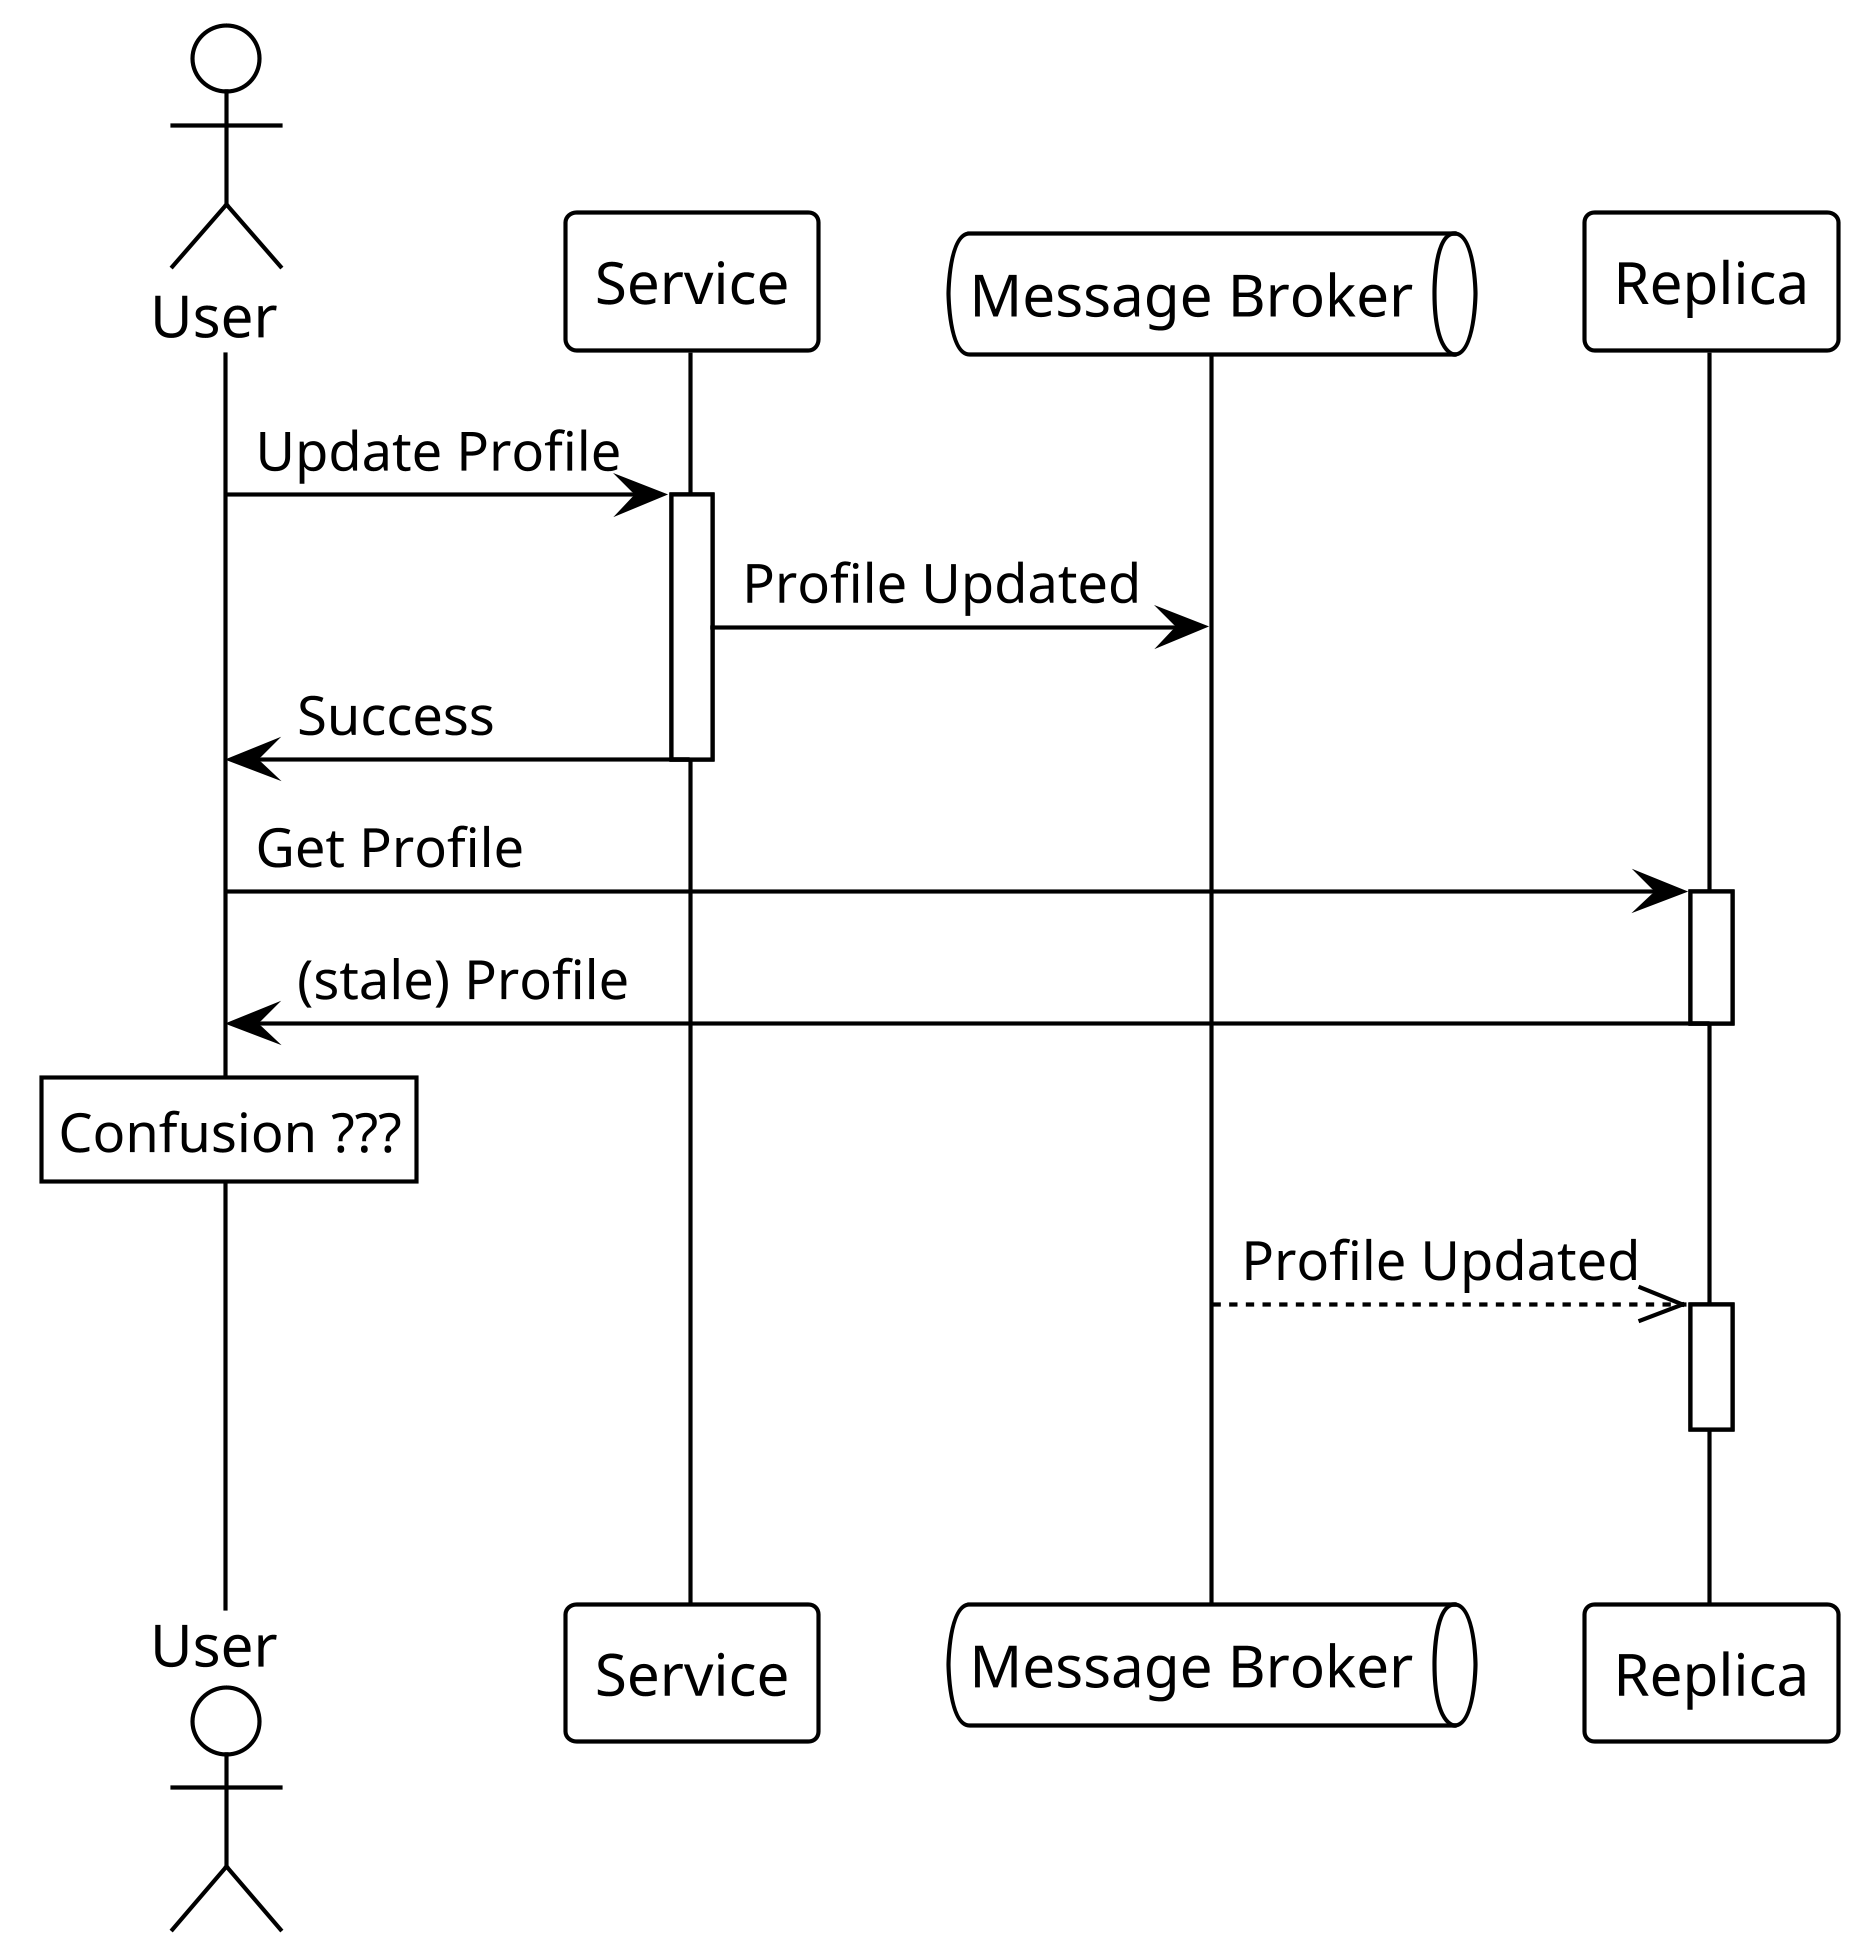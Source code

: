 @startuml
!theme plain
skinparam dpi 400
skinparam defaultFontName Jetbrains Mono
'skinparam ParticipantPadding 80

actor User as u
participant Service as s
queue "Message Broker" as b
participant Replica as r

u -> s ++ : Update Profile
s -> b : Profile Updated
s -> u -- : Success
u -> r ++ : Get Profile
r -> u -- : (stale) Profile
rnote over u : Confusion ???
b -->> r ++ : Profile Updated
|||
deactivate r
@enduml
